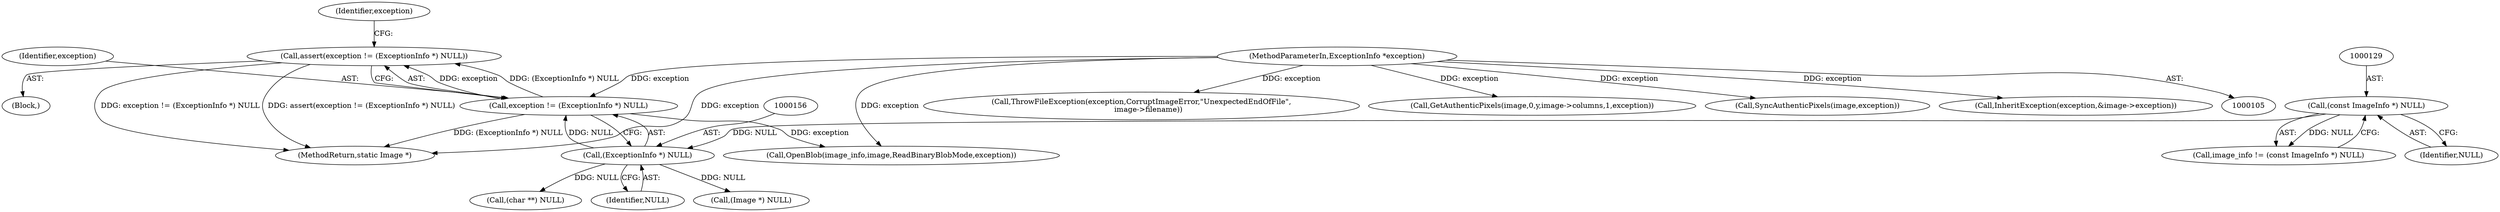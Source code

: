 digraph "0_ImageMagick_f6e9d0d9955e85bdd7540b251cd50d598dacc5e6_56@API" {
"1000152" [label="(Call,assert(exception != (ExceptionInfo *) NULL))"];
"1000153" [label="(Call,exception != (ExceptionInfo *) NULL)"];
"1000107" [label="(MethodParameterIn,ExceptionInfo *exception)"];
"1000155" [label="(Call,(ExceptionInfo *) NULL)"];
"1000128" [label="(Call,(const ImageInfo *) NULL)"];
"1000128" [label="(Call,(const ImageInfo *) NULL)"];
"1000346" [label="(Call,(char **) NULL)"];
"1000657" [label="(MethodReturn,static Image *)"];
"1000643" [label="(Call,ThrowFileException(exception,CorruptImageError,\"UnexpectedEndOfFile\",\n      image->filename))"];
"1000154" [label="(Identifier,exception)"];
"1000126" [label="(Call,image_info != (const ImageInfo *) NULL)"];
"1000155" [label="(Call,(ExceptionInfo *) NULL)"];
"1000504" [label="(Call,GetAuthenticPixels(image,0,y,image->columns,1,exception))"];
"1000157" [label="(Identifier,NULL)"];
"1000152" [label="(Call,assert(exception != (ExceptionInfo *) NULL))"];
"1000153" [label="(Call,exception != (ExceptionInfo *) NULL)"];
"1000130" [label="(Identifier,NULL)"];
"1000605" [label="(Call,SyncAuthenticPixels(image,exception))"];
"1000170" [label="(Call,OpenBlob(image_info,image,ReadBinaryBlobMode,exception))"];
"1000467" [label="(Call,InheritException(exception,&image->exception))"];
"1000107" [label="(MethodParameterIn,ExceptionInfo *exception)"];
"1000185" [label="(Call,(Image *) NULL)"];
"1000108" [label="(Block,)"];
"1000161" [label="(Identifier,exception)"];
"1000152" -> "1000108"  [label="AST: "];
"1000152" -> "1000153"  [label="CFG: "];
"1000153" -> "1000152"  [label="AST: "];
"1000161" -> "1000152"  [label="CFG: "];
"1000152" -> "1000657"  [label="DDG: assert(exception != (ExceptionInfo *) NULL)"];
"1000152" -> "1000657"  [label="DDG: exception != (ExceptionInfo *) NULL"];
"1000153" -> "1000152"  [label="DDG: exception"];
"1000153" -> "1000152"  [label="DDG: (ExceptionInfo *) NULL"];
"1000153" -> "1000155"  [label="CFG: "];
"1000154" -> "1000153"  [label="AST: "];
"1000155" -> "1000153"  [label="AST: "];
"1000153" -> "1000657"  [label="DDG: (ExceptionInfo *) NULL"];
"1000107" -> "1000153"  [label="DDG: exception"];
"1000155" -> "1000153"  [label="DDG: NULL"];
"1000153" -> "1000170"  [label="DDG: exception"];
"1000107" -> "1000105"  [label="AST: "];
"1000107" -> "1000657"  [label="DDG: exception"];
"1000107" -> "1000170"  [label="DDG: exception"];
"1000107" -> "1000467"  [label="DDG: exception"];
"1000107" -> "1000504"  [label="DDG: exception"];
"1000107" -> "1000605"  [label="DDG: exception"];
"1000107" -> "1000643"  [label="DDG: exception"];
"1000155" -> "1000157"  [label="CFG: "];
"1000156" -> "1000155"  [label="AST: "];
"1000157" -> "1000155"  [label="AST: "];
"1000128" -> "1000155"  [label="DDG: NULL"];
"1000155" -> "1000185"  [label="DDG: NULL"];
"1000155" -> "1000346"  [label="DDG: NULL"];
"1000128" -> "1000126"  [label="AST: "];
"1000128" -> "1000130"  [label="CFG: "];
"1000129" -> "1000128"  [label="AST: "];
"1000130" -> "1000128"  [label="AST: "];
"1000126" -> "1000128"  [label="CFG: "];
"1000128" -> "1000126"  [label="DDG: NULL"];
}
